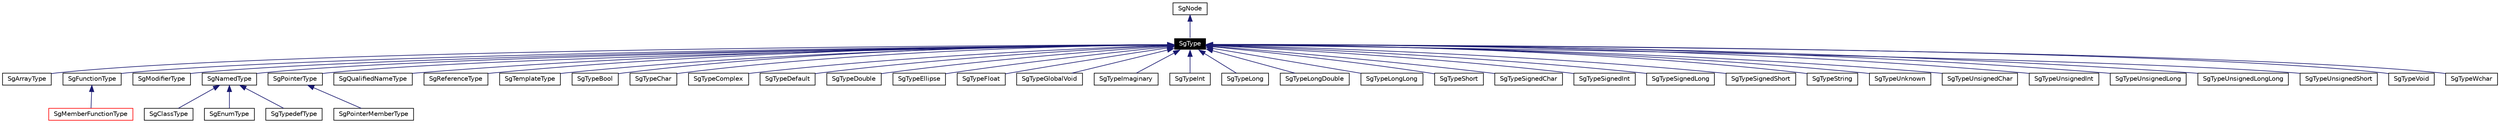 digraph G
{
  edge [fontname="Helvetica",fontsize=10,labelfontname="Helvetica",labelfontsize=10];
  node [fontname="Helvetica",fontsize=10,shape=record];
  Node1 [label="SgType",height=0.2,width=0.4,color="white", fillcolor="black", style="filled" fontcolor="white"];
  Node2 -> Node1 [dir=back,color="midnightblue",fontsize=10,style="solid",fontname="Helvetica"];
  Node2 [label="SgNode",height=0.2,width=0.4,color="black",URL="$classSgNode.html"];
  Node1 -> Node3 [dir=back,color="midnightblue",fontsize=10,style="solid",fontname="Helvetica"];
  Node3 [label="SgArrayType",height=0.2,width=0.4,color="black",URL="$classSgArrayType.html"];
  Node1 -> Node4 [dir=back,color="midnightblue",fontsize=10,style="solid",fontname="Helvetica"];
  Node4 [label="SgFunctionType",height=0.2,width=0.4,color="black",URL="$classSgFunctionType.html"];
  Node4 -> Node5 [dir=back,color="midnightblue",fontsize=10,style="solid",fontname="Helvetica"];
  Node5 [label="SgMemberFunctionType",height=0.2,width=0.4,color="red",URL="$classSgMemberFunctionType.html"];
  Node1 -> Node6 [dir=back,color="midnightblue",fontsize=10,style="solid",fontname="Helvetica"];
  Node6 [label="SgModifierType",height=0.2,width=0.4,color="black",URL="$classSgModifierType.html"];
  Node1 -> Node7 [dir=back,color="midnightblue",fontsize=10,style="solid",fontname="Helvetica"];
  Node7 [label="SgNamedType",height=0.2,width=0.4,color="black",URL="$classSgNamedType.html"];
  Node7 -> Node8 [dir=back,color="midnightblue",fontsize=10,style="solid",fontname="Helvetica"];
  Node8 [label="SgClassType",height=0.2,width=0.4,color="black",URL="$classSgClassType.html"];
  Node7 -> Node9 [dir=back,color="midnightblue",fontsize=10,style="solid",fontname="Helvetica"];
  Node9 [label="SgEnumType",height=0.2,width=0.4,color="black",URL="$classSgEnumType.html"];
  Node7 -> Node10 [dir=back,color="midnightblue",fontsize=10,style="solid",fontname="Helvetica"];
  Node10 [label="SgTypedefType",height=0.2,width=0.4,color="black",URL="$classSgTypedefType.html"];
  Node1 -> Node11 [dir=back,color="midnightblue",fontsize=10,style="solid",fontname="Helvetica"];
  Node11 [label="SgPointerType",height=0.2,width=0.4,color="black",URL="$classSgPointerType.html"];
  Node11 -> Node12 [dir=back,color="midnightblue",fontsize=10,style="solid",fontname="Helvetica"];
  Node12 [label="SgPointerMemberType",height=0.2,width=0.4,color="black",URL="$classSgPointerMemberType.html"];
  Node1 -> Node13 [dir=back,color="midnightblue",fontsize=10,style="solid",fontname="Helvetica"];
  Node13 [label="SgQualifiedNameType",height=0.2,width=0.4,color="black",URL="$classSgQualifiedNameType.html"];
  Node1 -> Node14 [dir=back,color="midnightblue",fontsize=10,style="solid",fontname="Helvetica"];
  Node14 [label="SgReferenceType",height=0.2,width=0.4,color="black",URL="$classSgReferenceType.html"];
  Node1 -> Node15 [dir=back,color="midnightblue",fontsize=10,style="solid",fontname="Helvetica"];
  Node15 [label="SgTemplateType",height=0.2,width=0.4,color="black",URL="$classSgTemplateType.html"];
  Node1 -> Node16 [dir=back,color="midnightblue",fontsize=10,style="solid",fontname="Helvetica"];
  Node16 [label="SgTypeBool",height=0.2,width=0.4,color="black",URL="$classSgTypeBool.html"];
  Node1 -> Node17 [dir=back,color="midnightblue",fontsize=10,style="solid",fontname="Helvetica"];
  Node17 [label="SgTypeChar",height=0.2,width=0.4,color="black",URL="$classSgTypeChar.html"];
  Node1 -> Node18 [dir=back,color="midnightblue",fontsize=10,style="solid",fontname="Helvetica"];
  Node18 [label="SgTypeComplex",height=0.2,width=0.4,color="black",URL="$classSgTypeComplex.html"];
  Node1 -> Node19 [dir=back,color="midnightblue",fontsize=10,style="solid",fontname="Helvetica"];
  Node19 [label="SgTypeDefault",height=0.2,width=0.4,color="black",URL="$classSgTypeDefault.html"];
  Node1 -> Node20 [dir=back,color="midnightblue",fontsize=10,style="solid",fontname="Helvetica"];
  Node20 [label="SgTypeDouble",height=0.2,width=0.4,color="black",URL="$classSgTypeDouble.html"];
  Node1 -> Node21 [dir=back,color="midnightblue",fontsize=10,style="solid",fontname="Helvetica"];
  Node21 [label="SgTypeEllipse",height=0.2,width=0.4,color="black",URL="$classSgTypeEllipse.html"];
  Node1 -> Node22 [dir=back,color="midnightblue",fontsize=10,style="solid",fontname="Helvetica"];
  Node22 [label="SgTypeFloat",height=0.2,width=0.4,color="black",URL="$classSgTypeFloat.html"];
  Node1 -> Node23 [dir=back,color="midnightblue",fontsize=10,style="solid",fontname="Helvetica"];
  Node23 [label="SgTypeGlobalVoid",height=0.2,width=0.4,color="black",URL="$classSgTypeGlobalVoid.html"];
  Node1 -> Node24 [dir=back,color="midnightblue",fontsize=10,style="solid",fontname="Helvetica"];
  Node24 [label="SgTypeImaginary",height=0.2,width=0.4,color="black",URL="$classSgTypeImaginary.html"];
  Node1 -> Node25 [dir=back,color="midnightblue",fontsize=10,style="solid",fontname="Helvetica"];
  Node25 [label="SgTypeInt",height=0.2,width=0.4,color="black",URL="$classSgTypeInt.html"];
  Node1 -> Node26 [dir=back,color="midnightblue",fontsize=10,style="solid",fontname="Helvetica"];
  Node26 [label="SgTypeLong",height=0.2,width=0.4,color="black",URL="$classSgTypeLong.html"];
  Node1 -> Node27 [dir=back,color="midnightblue",fontsize=10,style="solid",fontname="Helvetica"];
  Node27 [label="SgTypeLongDouble",height=0.2,width=0.4,color="black",URL="$classSgTypeLongDouble.html"];
  Node1 -> Node28 [dir=back,color="midnightblue",fontsize=10,style="solid",fontname="Helvetica"];
  Node28 [label="SgTypeLongLong",height=0.2,width=0.4,color="black",URL="$classSgTypeLongLong.html"];
  Node1 -> Node29 [dir=back,color="midnightblue",fontsize=10,style="solid",fontname="Helvetica"];
  Node29 [label="SgTypeShort",height=0.2,width=0.4,color="black",URL="$classSgTypeShort.html"];
  Node1 -> Node30 [dir=back,color="midnightblue",fontsize=10,style="solid",fontname="Helvetica"];
  Node30 [label="SgTypeSignedChar",height=0.2,width=0.4,color="black",URL="$classSgTypeSignedChar.html"];
  Node1 -> Node31 [dir=back,color="midnightblue",fontsize=10,style="solid",fontname="Helvetica"];
  Node31 [label="SgTypeSignedInt",height=0.2,width=0.4,color="black",URL="$classSgTypeSignedInt.html"];
  Node1 -> Node32 [dir=back,color="midnightblue",fontsize=10,style="solid",fontname="Helvetica"];
  Node32 [label="SgTypeSignedLong",height=0.2,width=0.4,color="black",URL="$classSgTypeSignedLong.html"];
  Node1 -> Node33 [dir=back,color="midnightblue",fontsize=10,style="solid",fontname="Helvetica"];
  Node33 [label="SgTypeSignedShort",height=0.2,width=0.4,color="black",URL="$classSgTypeSignedShort.html"];
  Node1 -> Node34 [dir=back,color="midnightblue",fontsize=10,style="solid",fontname="Helvetica"];
  Node34 [label="SgTypeString",height=0.2,width=0.4,color="black",URL="$classSgTypeString.html"];
  Node1 -> Node35 [dir=back,color="midnightblue",fontsize=10,style="solid",fontname="Helvetica"];
  Node35 [label="SgTypeUnknown",height=0.2,width=0.4,color="black",URL="$classSgTypeUnknown.html"];
  Node1 -> Node36 [dir=back,color="midnightblue",fontsize=10,style="solid",fontname="Helvetica"];
  Node36 [label="SgTypeUnsignedChar",height=0.2,width=0.4,color="black",URL="$classSgTypeUnsignedChar.html"];
  Node1 -> Node37 [dir=back,color="midnightblue",fontsize=10,style="solid",fontname="Helvetica"];
  Node37 [label="SgTypeUnsignedInt",height=0.2,width=0.4,color="black",URL="$classSgTypeUnsignedInt.html"];
  Node1 -> Node38 [dir=back,color="midnightblue",fontsize=10,style="solid",fontname="Helvetica"];
  Node38 [label="SgTypeUnsignedLong",height=0.2,width=0.4,color="black",URL="$classSgTypeUnsignedLong.html"];
  Node1 -> Node39 [dir=back,color="midnightblue",fontsize=10,style="solid",fontname="Helvetica"];
  Node39 [label="SgTypeUnsignedLongLong",height=0.2,width=0.4,color="black",URL="$classSgTypeUnsignedLongLong.html"];
  Node1 -> Node40 [dir=back,color="midnightblue",fontsize=10,style="solid",fontname="Helvetica"];
  Node40 [label="SgTypeUnsignedShort",height=0.2,width=0.4,color="black",URL="$classSgTypeUnsignedShort.html"];
  Node1 -> Node41 [dir=back,color="midnightblue",fontsize=10,style="solid",fontname="Helvetica"];
  Node41 [label="SgTypeVoid",height=0.2,width=0.4,color="black",URL="$classSgTypeVoid.html"];
  Node1 -> Node42 [dir=back,color="midnightblue",fontsize=10,style="solid",fontname="Helvetica"];
  Node42 [label="SgTypeWchar",height=0.2,width=0.4,color="black",URL="$classSgTypeWchar.html"];
}
